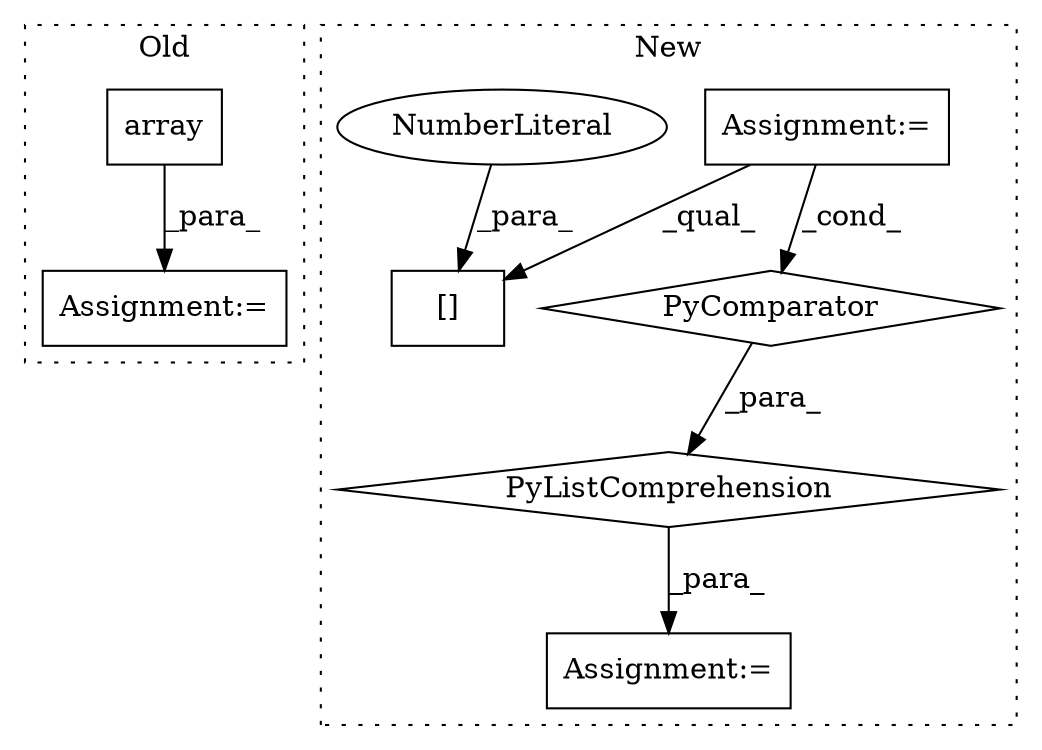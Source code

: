 digraph G {
subgraph cluster0 {
1 [label="array" a="32" s="3216,3253" l="6,1" shape="box"];
6 [label="Assignment:=" a="7" s="3209" l="1" shape="box"];
label = "Old";
style="dotted";
}
subgraph cluster1 {
2 [label="PyListComprehension" a="109" s="3625" l="127" shape="diamond"];
3 [label="PyComparator" a="113" s="3719" l="25" shape="diamond"];
4 [label="Assignment:=" a="7" s="3285" l="17" shape="box"];
5 [label="Assignment:=" a="7" s="3760" l="1" shape="box"];
7 [label="[]" a="2" s="3902,3913" l="10,1" shape="box"];
8 [label="NumberLiteral" a="34" s="3912" l="1" shape="ellipse"];
label = "New";
style="dotted";
}
1 -> 6 [label="_para_"];
2 -> 5 [label="_para_"];
3 -> 2 [label="_para_"];
4 -> 7 [label="_qual_"];
4 -> 3 [label="_cond_"];
8 -> 7 [label="_para_"];
}